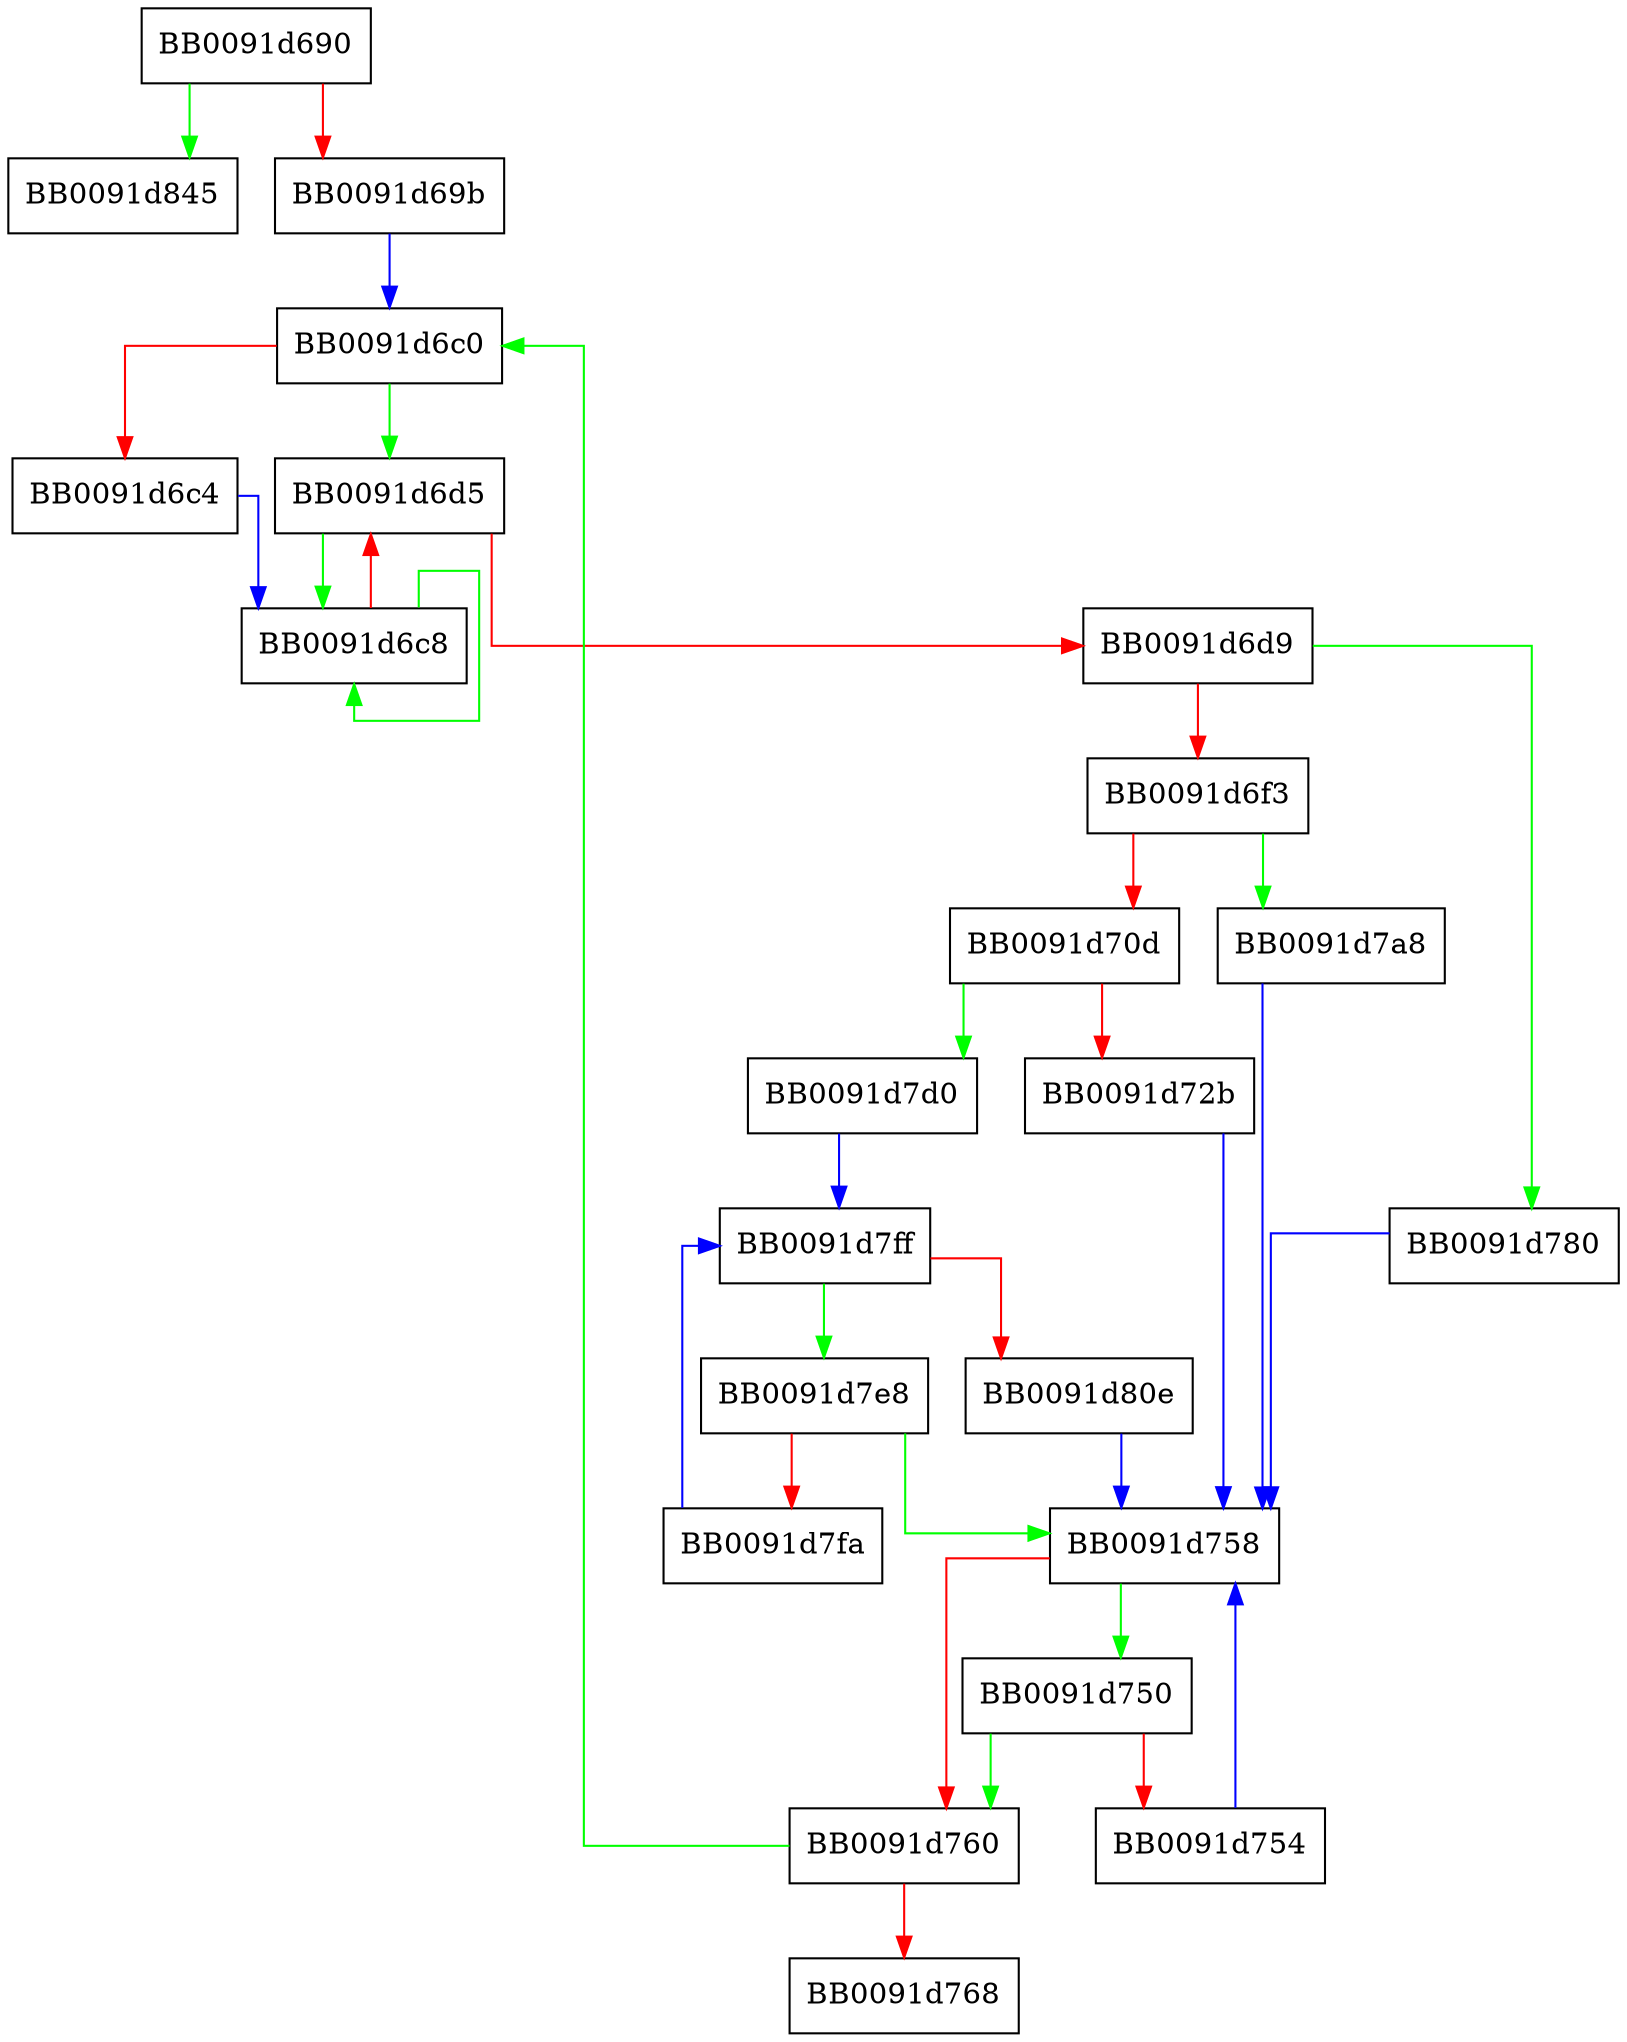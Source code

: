 digraph res_setoptions {
  node [shape="box"];
  graph [splines=ortho];
  BB0091d690 -> BB0091d845 [color="green"];
  BB0091d690 -> BB0091d69b [color="red"];
  BB0091d69b -> BB0091d6c0 [color="blue"];
  BB0091d6c0 -> BB0091d6d5 [color="green"];
  BB0091d6c0 -> BB0091d6c4 [color="red"];
  BB0091d6c4 -> BB0091d6c8 [color="blue"];
  BB0091d6c8 -> BB0091d6c8 [color="green"];
  BB0091d6c8 -> BB0091d6d5 [color="red"];
  BB0091d6d5 -> BB0091d6c8 [color="green"];
  BB0091d6d5 -> BB0091d6d9 [color="red"];
  BB0091d6d9 -> BB0091d780 [color="green"];
  BB0091d6d9 -> BB0091d6f3 [color="red"];
  BB0091d6f3 -> BB0091d7a8 [color="green"];
  BB0091d6f3 -> BB0091d70d [color="red"];
  BB0091d70d -> BB0091d7d0 [color="green"];
  BB0091d70d -> BB0091d72b [color="red"];
  BB0091d72b -> BB0091d758 [color="blue"];
  BB0091d750 -> BB0091d760 [color="green"];
  BB0091d750 -> BB0091d754 [color="red"];
  BB0091d754 -> BB0091d758 [color="blue"];
  BB0091d758 -> BB0091d750 [color="green"];
  BB0091d758 -> BB0091d760 [color="red"];
  BB0091d760 -> BB0091d6c0 [color="green"];
  BB0091d760 -> BB0091d768 [color="red"];
  BB0091d780 -> BB0091d758 [color="blue"];
  BB0091d7a8 -> BB0091d758 [color="blue"];
  BB0091d7d0 -> BB0091d7ff [color="blue"];
  BB0091d7e8 -> BB0091d758 [color="green"];
  BB0091d7e8 -> BB0091d7fa [color="red"];
  BB0091d7fa -> BB0091d7ff [color="blue"];
  BB0091d7ff -> BB0091d7e8 [color="green"];
  BB0091d7ff -> BB0091d80e [color="red"];
  BB0091d80e -> BB0091d758 [color="blue"];
}